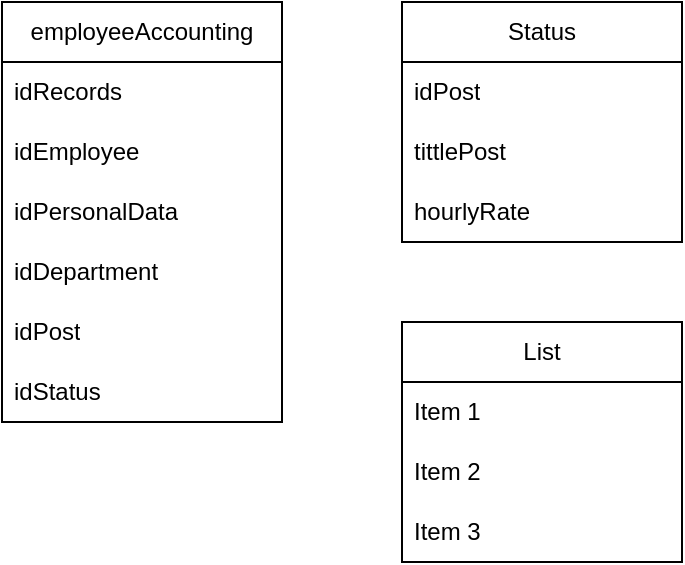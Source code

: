 <mxfile version="24.8.3">
  <diagram name="Страница — 1" id="ANm-D0FOLEA3A3yPO6_3">
    <mxGraphModel dx="1434" dy="781" grid="1" gridSize="10" guides="1" tooltips="1" connect="1" arrows="1" fold="1" page="1" pageScale="1" pageWidth="827" pageHeight="1169" math="0" shadow="0">
      <root>
        <mxCell id="0" />
        <mxCell id="1" parent="0" />
        <mxCell id="rZvSpYlE1hxaTkA2vXnX-5" value="employeeAccounting" style="swimlane;fontStyle=0;childLayout=stackLayout;horizontal=1;startSize=30;horizontalStack=0;resizeParent=1;resizeParentMax=0;resizeLast=0;collapsible=1;marginBottom=0;whiteSpace=wrap;html=1;" vertex="1" parent="1">
          <mxGeometry x="40" y="40" width="140" height="210" as="geometry" />
        </mxCell>
        <mxCell id="rZvSpYlE1hxaTkA2vXnX-6" value="idRecords" style="text;strokeColor=none;fillColor=none;align=left;verticalAlign=middle;spacingLeft=4;spacingRight=4;overflow=hidden;points=[[0,0.5],[1,0.5]];portConstraint=eastwest;rotatable=0;whiteSpace=wrap;html=1;" vertex="1" parent="rZvSpYlE1hxaTkA2vXnX-5">
          <mxGeometry y="30" width="140" height="30" as="geometry" />
        </mxCell>
        <mxCell id="rZvSpYlE1hxaTkA2vXnX-7" value="idEmployee" style="text;strokeColor=none;fillColor=none;align=left;verticalAlign=middle;spacingLeft=4;spacingRight=4;overflow=hidden;points=[[0,0.5],[1,0.5]];portConstraint=eastwest;rotatable=0;whiteSpace=wrap;html=1;" vertex="1" parent="rZvSpYlE1hxaTkA2vXnX-5">
          <mxGeometry y="60" width="140" height="30" as="geometry" />
        </mxCell>
        <mxCell id="rZvSpYlE1hxaTkA2vXnX-8" value="idPersonalData" style="text;strokeColor=none;fillColor=none;align=left;verticalAlign=middle;spacingLeft=4;spacingRight=4;overflow=hidden;points=[[0,0.5],[1,0.5]];portConstraint=eastwest;rotatable=0;whiteSpace=wrap;html=1;" vertex="1" parent="rZvSpYlE1hxaTkA2vXnX-5">
          <mxGeometry y="90" width="140" height="30" as="geometry" />
        </mxCell>
        <mxCell id="rZvSpYlE1hxaTkA2vXnX-9" value="idDepartment" style="text;strokeColor=none;fillColor=none;align=left;verticalAlign=middle;spacingLeft=4;spacingRight=4;overflow=hidden;points=[[0,0.5],[1,0.5]];portConstraint=eastwest;rotatable=0;whiteSpace=wrap;html=1;" vertex="1" parent="rZvSpYlE1hxaTkA2vXnX-5">
          <mxGeometry y="120" width="140" height="30" as="geometry" />
        </mxCell>
        <mxCell id="rZvSpYlE1hxaTkA2vXnX-10" value="idPost" style="text;strokeColor=none;fillColor=none;align=left;verticalAlign=middle;spacingLeft=4;spacingRight=4;overflow=hidden;points=[[0,0.5],[1,0.5]];portConstraint=eastwest;rotatable=0;whiteSpace=wrap;html=1;" vertex="1" parent="rZvSpYlE1hxaTkA2vXnX-5">
          <mxGeometry y="150" width="140" height="30" as="geometry" />
        </mxCell>
        <mxCell id="rZvSpYlE1hxaTkA2vXnX-11" value="idStatus" style="text;strokeColor=none;fillColor=none;align=left;verticalAlign=middle;spacingLeft=4;spacingRight=4;overflow=hidden;points=[[0,0.5],[1,0.5]];portConstraint=eastwest;rotatable=0;whiteSpace=wrap;html=1;" vertex="1" parent="rZvSpYlE1hxaTkA2vXnX-5">
          <mxGeometry y="180" width="140" height="30" as="geometry" />
        </mxCell>
        <mxCell id="rZvSpYlE1hxaTkA2vXnX-12" value="Status" style="swimlane;fontStyle=0;childLayout=stackLayout;horizontal=1;startSize=30;horizontalStack=0;resizeParent=1;resizeParentMax=0;resizeLast=0;collapsible=1;marginBottom=0;whiteSpace=wrap;html=1;" vertex="1" parent="1">
          <mxGeometry x="240" y="40" width="140" height="120" as="geometry" />
        </mxCell>
        <mxCell id="rZvSpYlE1hxaTkA2vXnX-13" value="idPost" style="text;strokeColor=none;fillColor=none;align=left;verticalAlign=middle;spacingLeft=4;spacingRight=4;overflow=hidden;points=[[0,0.5],[1,0.5]];portConstraint=eastwest;rotatable=0;whiteSpace=wrap;html=1;" vertex="1" parent="rZvSpYlE1hxaTkA2vXnX-12">
          <mxGeometry y="30" width="140" height="30" as="geometry" />
        </mxCell>
        <mxCell id="rZvSpYlE1hxaTkA2vXnX-14" value="tittlePost" style="text;strokeColor=none;fillColor=none;align=left;verticalAlign=middle;spacingLeft=4;spacingRight=4;overflow=hidden;points=[[0,0.5],[1,0.5]];portConstraint=eastwest;rotatable=0;whiteSpace=wrap;html=1;" vertex="1" parent="rZvSpYlE1hxaTkA2vXnX-12">
          <mxGeometry y="60" width="140" height="30" as="geometry" />
        </mxCell>
        <mxCell id="rZvSpYlE1hxaTkA2vXnX-15" value="hourlyRate" style="text;strokeColor=none;fillColor=none;align=left;verticalAlign=middle;spacingLeft=4;spacingRight=4;overflow=hidden;points=[[0,0.5],[1,0.5]];portConstraint=eastwest;rotatable=0;whiteSpace=wrap;html=1;" vertex="1" parent="rZvSpYlE1hxaTkA2vXnX-12">
          <mxGeometry y="90" width="140" height="30" as="geometry" />
        </mxCell>
        <mxCell id="rZvSpYlE1hxaTkA2vXnX-16" value="List" style="swimlane;fontStyle=0;childLayout=stackLayout;horizontal=1;startSize=30;horizontalStack=0;resizeParent=1;resizeParentMax=0;resizeLast=0;collapsible=1;marginBottom=0;whiteSpace=wrap;html=1;" vertex="1" parent="1">
          <mxGeometry x="240" y="200" width="140" height="120" as="geometry" />
        </mxCell>
        <mxCell id="rZvSpYlE1hxaTkA2vXnX-17" value="Item 1" style="text;strokeColor=none;fillColor=none;align=left;verticalAlign=middle;spacingLeft=4;spacingRight=4;overflow=hidden;points=[[0,0.5],[1,0.5]];portConstraint=eastwest;rotatable=0;whiteSpace=wrap;html=1;" vertex="1" parent="rZvSpYlE1hxaTkA2vXnX-16">
          <mxGeometry y="30" width="140" height="30" as="geometry" />
        </mxCell>
        <mxCell id="rZvSpYlE1hxaTkA2vXnX-18" value="Item 2" style="text;strokeColor=none;fillColor=none;align=left;verticalAlign=middle;spacingLeft=4;spacingRight=4;overflow=hidden;points=[[0,0.5],[1,0.5]];portConstraint=eastwest;rotatable=0;whiteSpace=wrap;html=1;" vertex="1" parent="rZvSpYlE1hxaTkA2vXnX-16">
          <mxGeometry y="60" width="140" height="30" as="geometry" />
        </mxCell>
        <mxCell id="rZvSpYlE1hxaTkA2vXnX-19" value="Item 3" style="text;strokeColor=none;fillColor=none;align=left;verticalAlign=middle;spacingLeft=4;spacingRight=4;overflow=hidden;points=[[0,0.5],[1,0.5]];portConstraint=eastwest;rotatable=0;whiteSpace=wrap;html=1;" vertex="1" parent="rZvSpYlE1hxaTkA2vXnX-16">
          <mxGeometry y="90" width="140" height="30" as="geometry" />
        </mxCell>
      </root>
    </mxGraphModel>
  </diagram>
</mxfile>
